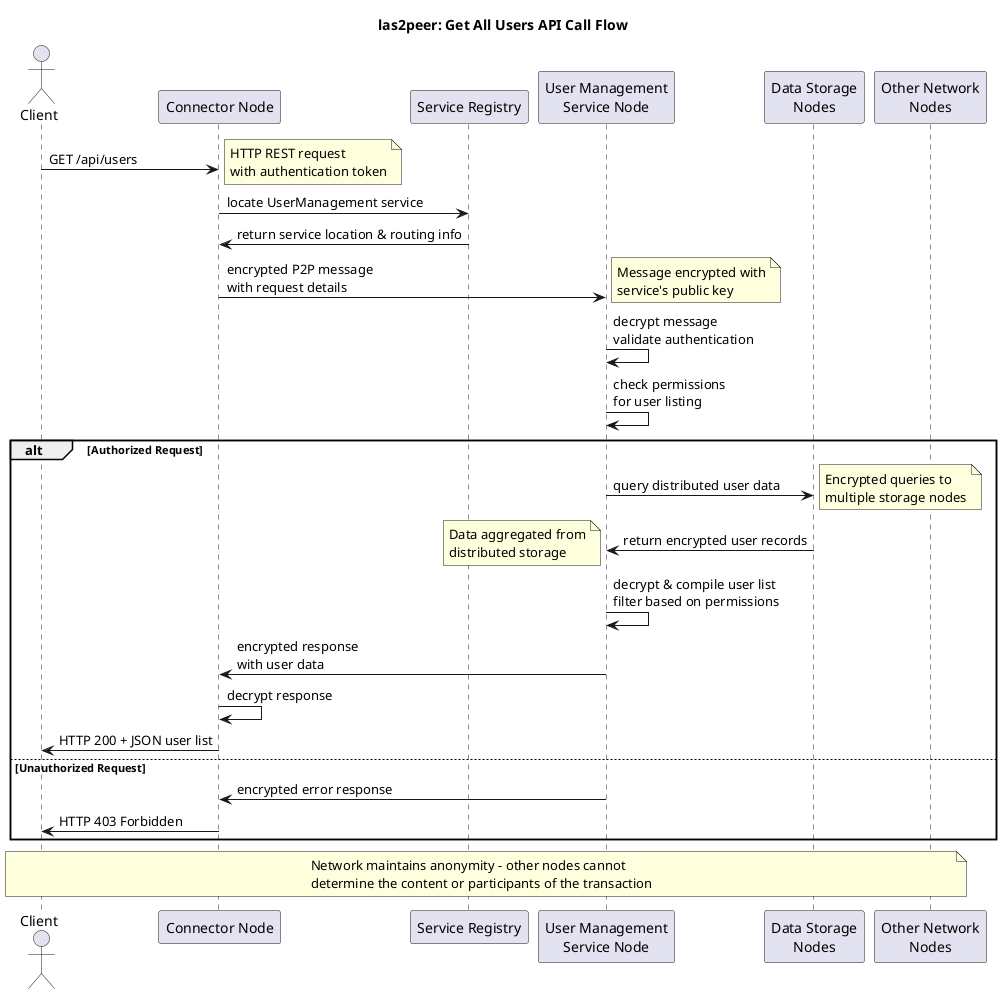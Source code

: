 @startuml
title las2peer: Get All Users API Call Flow

actor Client
participant "Connector Node" as Connector
participant "Service Registry" as Registry
participant "User Management\nService Node" as UserService
participant "Data Storage\nNodes" as Storage
participant "Other Network\nNodes" as OtherNodes

Client -> Connector : GET /api/users
note right: HTTP REST request\nwith authentication token

Connector -> Registry : locate UserManagement service
Registry -> Connector : return service location & routing info

Connector -> UserService : encrypted P2P message\nwith request details
note right: Message encrypted with\nservice's public key

UserService -> UserService : decrypt message\nvalidate authentication
UserService -> UserService : check permissions\nfor user listing

alt Authorized Request
    UserService -> Storage : query distributed user data
    note right: Encrypted queries to\nmultiple storage nodes

    Storage -> UserService : return encrypted user records
    note left: Data aggregated from\ndistributed storage

    UserService -> UserService : decrypt & compile user list\nfilter based on permissions

    UserService -> Connector : encrypted response\nwith user data
    Connector -> Connector : decrypt response
    Connector -> Client : HTTP 200 + JSON user list

else Unauthorized Request
    UserService -> Connector : encrypted error response
    Connector -> Client : HTTP 403 Forbidden
end

note over Client, OtherNodes
Network maintains anonymity - other nodes cannot
determine the content or participants of the transaction
end note

@enduml